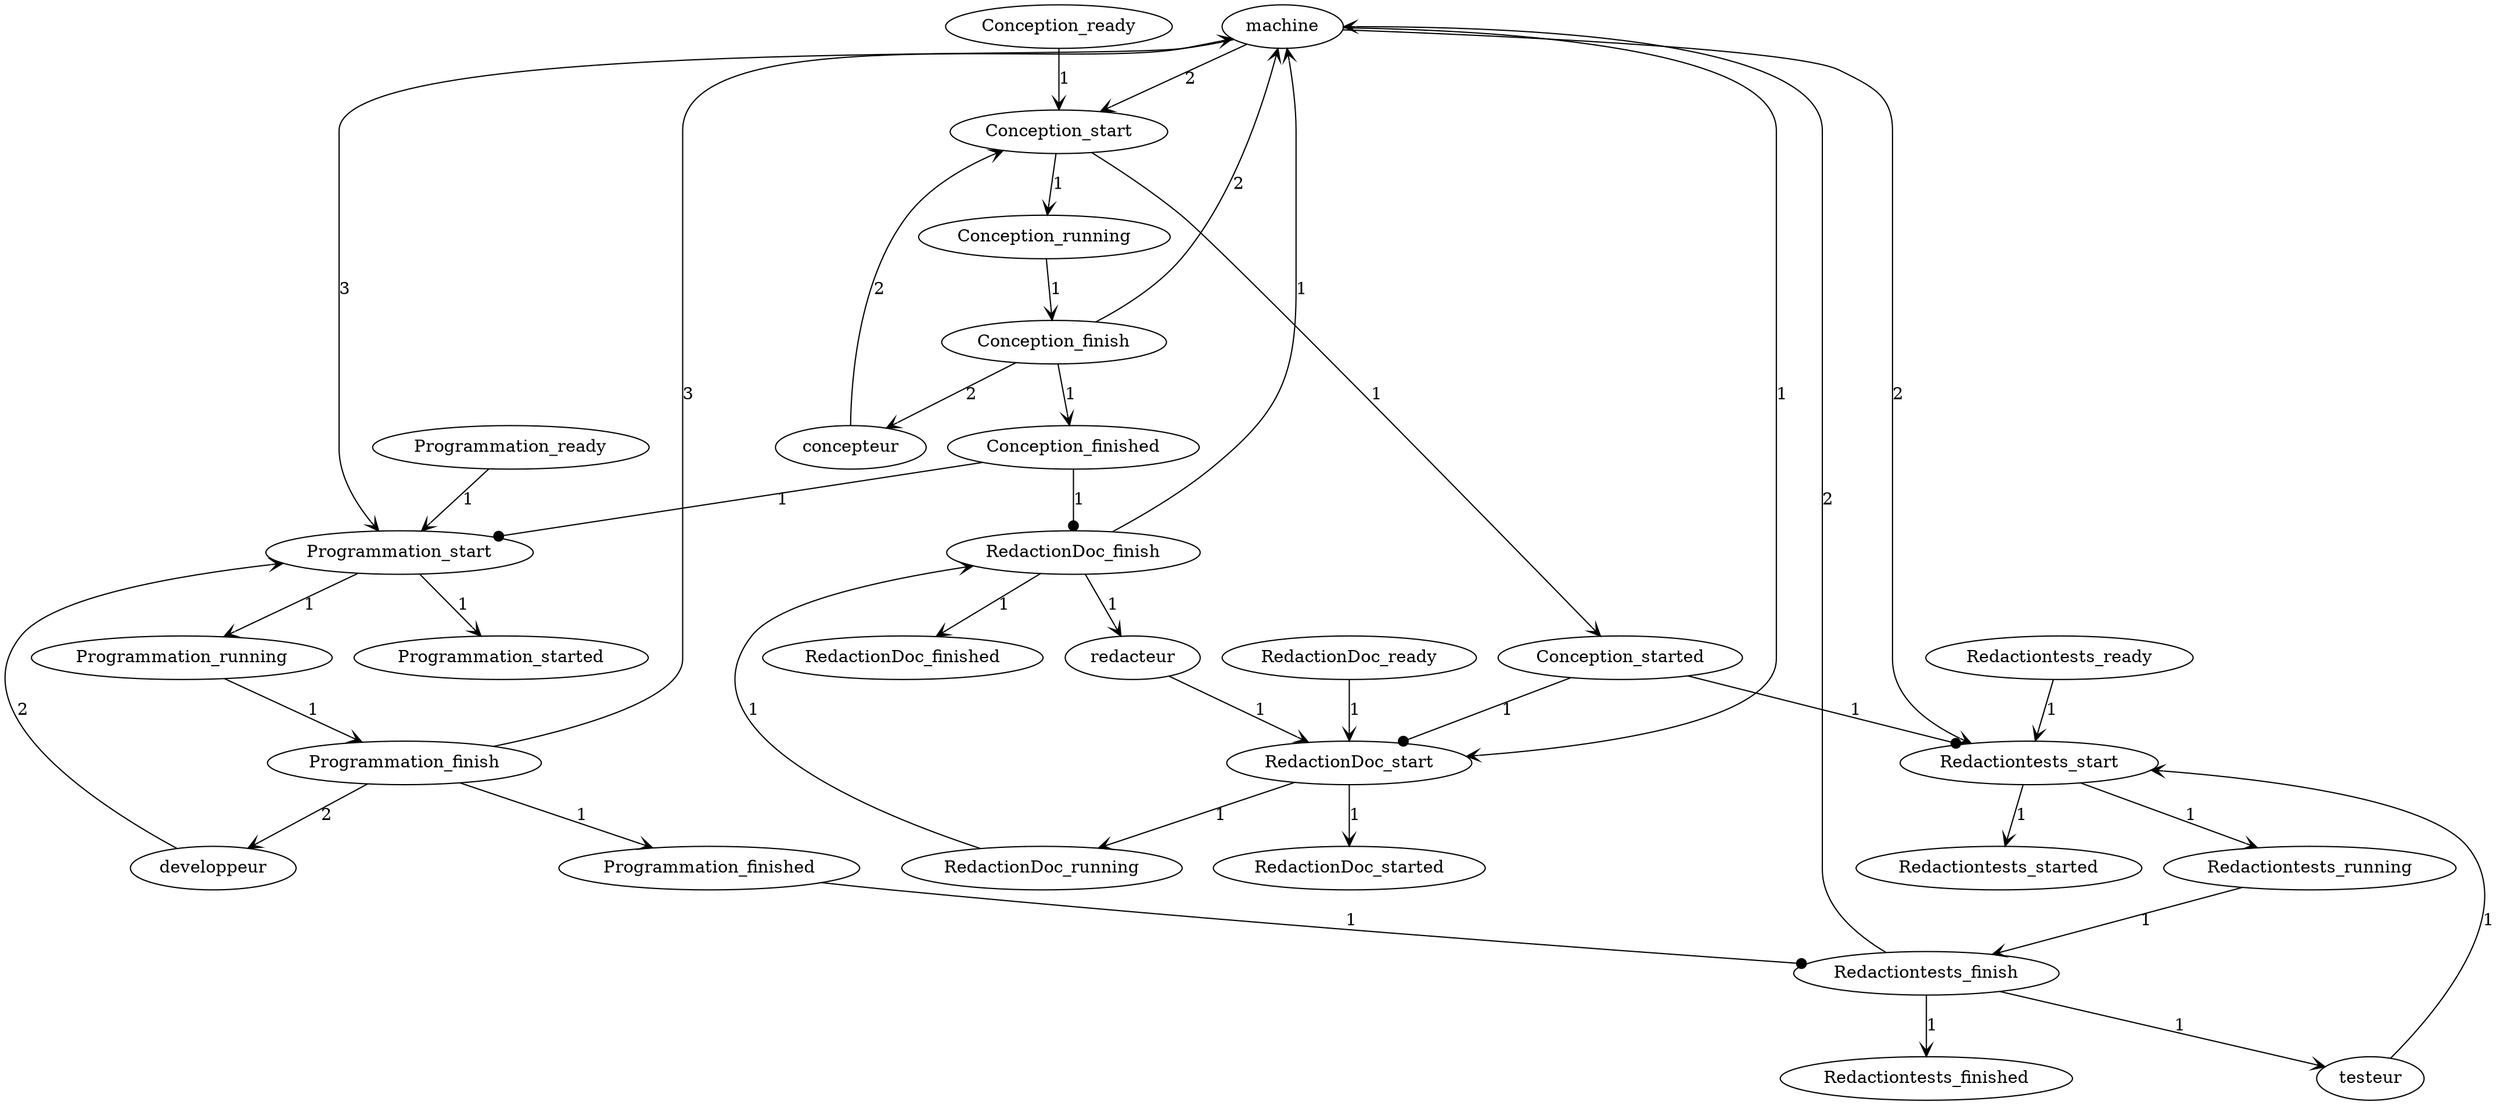 digraph ExempleSujetRessources {

machine -> Redactiontests_start [arrowhead=vee label=2]
Redactiontests_finish -> machine [arrowhead=vee label=2]
testeur -> Redactiontests_start [arrowhead=vee label=1]
Redactiontests_finish -> testeur [arrowhead=vee label=1]
Redactiontests_ready -> Redactiontests_start [arrowhead=vee label=1]
Redactiontests_start -> Redactiontests_running [arrowhead=vee label=1]
Redactiontests_start -> Redactiontests_started [arrowhead=vee label=1]
Redactiontests_running -> Redactiontests_finish [arrowhead=vee label=1]
Redactiontests_finish -> Redactiontests_finished [arrowhead=vee label=1]
concepteur -> Conception_start [arrowhead=vee label=2]
Conception_finish -> concepteur [arrowhead=vee label=2]
machine -> Conception_start [arrowhead=vee label=2]
Conception_finish -> machine [arrowhead=vee label=2]
Conception_ready -> Conception_start [arrowhead=vee label=1]
Conception_start -> Conception_running [arrowhead=vee label=1]
Conception_start -> Conception_started [arrowhead=vee label=1]
Conception_running -> Conception_finish [arrowhead=vee label=1]
Conception_finish -> Conception_finished [arrowhead=vee label=1]
developpeur -> Programmation_start [arrowhead=vee label=2]
Programmation_finish -> developpeur [arrowhead=vee label=2]
machine -> Programmation_start [arrowhead=vee label=3]
Programmation_finish -> machine [arrowhead=vee label=3]
Programmation_ready -> Programmation_start [arrowhead=vee label=1]
Programmation_start -> Programmation_running [arrowhead=vee label=1]
Programmation_start -> Programmation_started [arrowhead=vee label=1]
Programmation_running -> Programmation_finish [arrowhead=vee label=1]
Programmation_finish -> Programmation_finished [arrowhead=vee label=1]
machine -> RedactionDoc_start [arrowhead=vee label=1]
RedactionDoc_finish -> machine [arrowhead=vee label=1]
redacteur -> RedactionDoc_start [arrowhead=vee label=1]
RedactionDoc_finish -> redacteur [arrowhead=vee label=1]
RedactionDoc_ready -> RedactionDoc_start [arrowhead=vee label=1]
RedactionDoc_start -> RedactionDoc_running [arrowhead=vee label=1]
RedactionDoc_start -> RedactionDoc_started [arrowhead=vee label=1]
RedactionDoc_running -> RedactionDoc_finish [arrowhead=vee label=1]
RedactionDoc_finish -> RedactionDoc_finished [arrowhead=vee label=1]
Conception_finished -> RedactionDoc_finish [arrowhead=dot label=1]
Conception_started -> RedactionDoc_start [arrowhead=dot label=1]
Conception_finished -> Programmation_start [arrowhead=dot label=1]
Conception_started -> Redactiontests_start [arrowhead=dot label=1]
Programmation_finished -> Redactiontests_finish [arrowhead=dot label=1]

}
